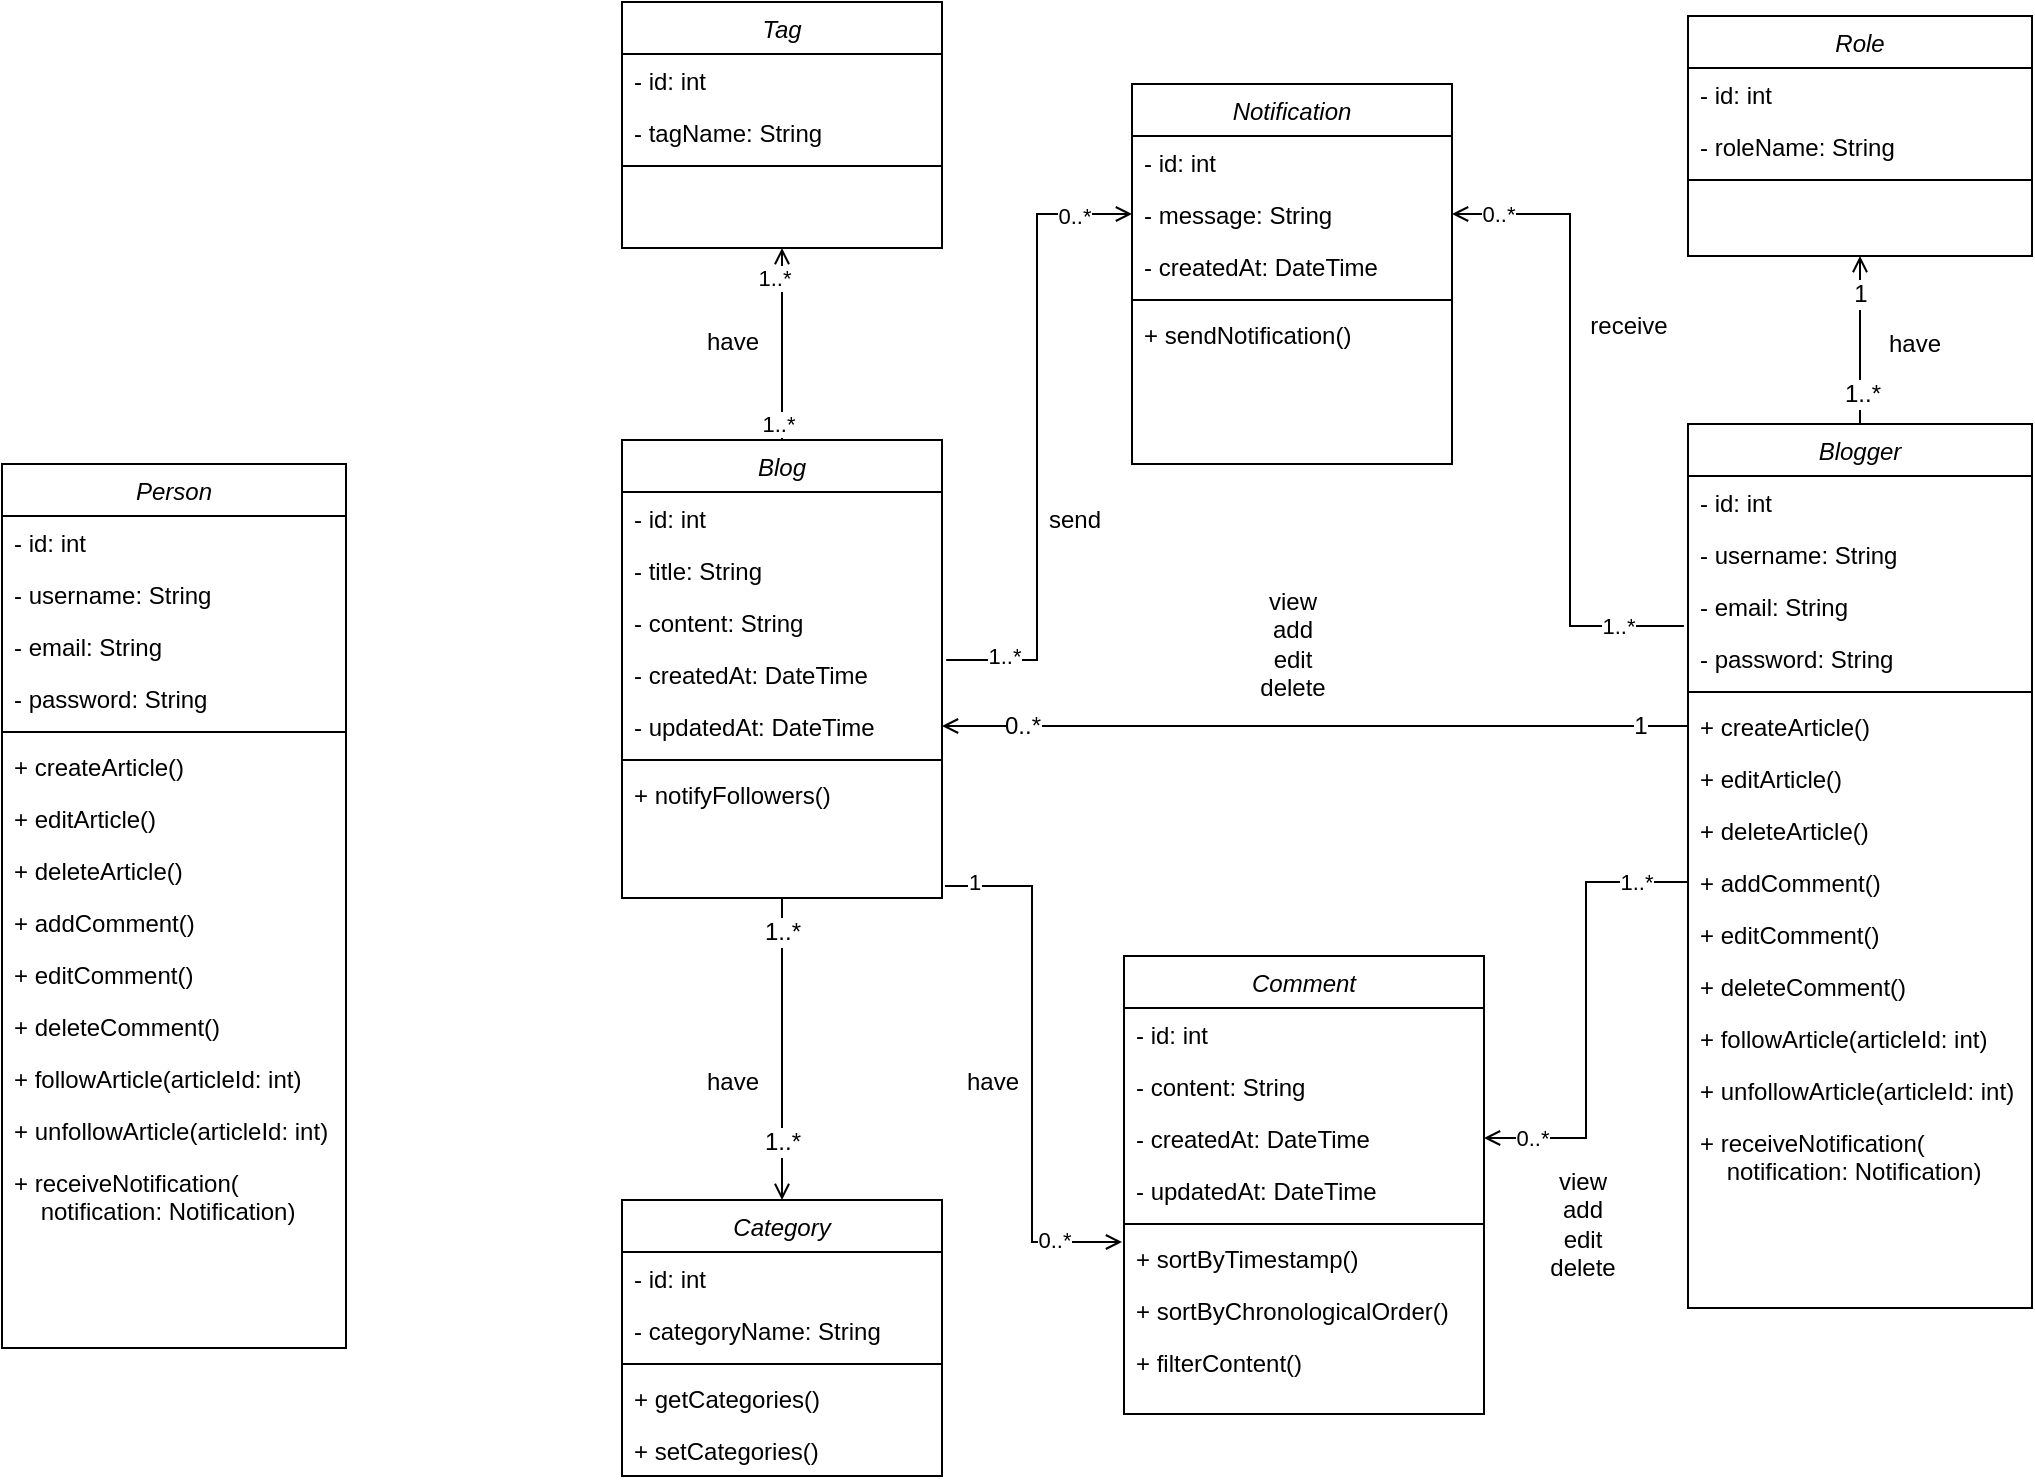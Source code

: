 <mxfile version="24.8.3">
  <diagram id="C5RBs43oDa-KdzZeNtuy" name="Page-1">
    <mxGraphModel dx="2595" dy="903" grid="1" gridSize="10" guides="1" tooltips="1" connect="1" arrows="1" fold="1" page="1" pageScale="1" pageWidth="1169" pageHeight="827" math="0" shadow="0">
      <root>
        <mxCell id="WIyWlLk6GJQsqaUBKTNV-0" />
        <mxCell id="WIyWlLk6GJQsqaUBKTNV-1" parent="WIyWlLk6GJQsqaUBKTNV-0" />
        <mxCell id="Fy5Vtntc7LkFZaJxoZxp-55" value="" style="edgeStyle=orthogonalEdgeStyle;rounded=0;orthogonalLoop=1;jettySize=auto;html=1;endArrow=open;endFill=0;" parent="WIyWlLk6GJQsqaUBKTNV-1" source="zkfFHV4jXpPFQw0GAbJ--0" target="Fy5Vtntc7LkFZaJxoZxp-44" edge="1">
          <mxGeometry relative="1" as="geometry" />
        </mxCell>
        <mxCell id="VkrEDVm7ht7ysy5g14_v-8" value="1..*" style="edgeLabel;html=1;align=center;verticalAlign=middle;resizable=0;points=[];fontSize=12;" parent="Fy5Vtntc7LkFZaJxoZxp-55" vertex="1" connectable="0">
          <mxGeometry x="-0.647" relative="1" as="geometry">
            <mxPoint x="1" as="offset" />
          </mxGeometry>
        </mxCell>
        <mxCell id="VkrEDVm7ht7ysy5g14_v-9" value="1" style="edgeLabel;html=1;align=center;verticalAlign=middle;resizable=0;points=[];fontSize=12;" parent="Fy5Vtntc7LkFZaJxoZxp-55" vertex="1" connectable="0">
          <mxGeometry x="0.5" y="-2" relative="1" as="geometry">
            <mxPoint x="-2" y="-2" as="offset" />
          </mxGeometry>
        </mxCell>
        <mxCell id="zkfFHV4jXpPFQw0GAbJ--0" value="Blogger" style="swimlane;fontStyle=2;align=center;verticalAlign=top;childLayout=stackLayout;horizontal=1;startSize=26;horizontalStack=0;resizeParent=1;resizeLast=0;collapsible=1;marginBottom=0;rounded=0;shadow=0;strokeWidth=1;" parent="WIyWlLk6GJQsqaUBKTNV-1" vertex="1">
          <mxGeometry x="813" y="235" width="172" height="442" as="geometry">
            <mxRectangle x="230" y="140" width="160" height="26" as="alternateBounds" />
          </mxGeometry>
        </mxCell>
        <mxCell id="zkfFHV4jXpPFQw0GAbJ--1" value="- id: int" style="text;align=left;verticalAlign=top;spacingLeft=4;spacingRight=4;overflow=hidden;rotatable=0;points=[[0,0.5],[1,0.5]];portConstraint=eastwest;" parent="zkfFHV4jXpPFQw0GAbJ--0" vertex="1">
          <mxGeometry y="26" width="172" height="26" as="geometry" />
        </mxCell>
        <mxCell id="zkfFHV4jXpPFQw0GAbJ--2" value="- username: String" style="text;align=left;verticalAlign=top;spacingLeft=4;spacingRight=4;overflow=hidden;rotatable=0;points=[[0,0.5],[1,0.5]];portConstraint=eastwest;rounded=0;shadow=0;html=0;" parent="zkfFHV4jXpPFQw0GAbJ--0" vertex="1">
          <mxGeometry y="52" width="172" height="26" as="geometry" />
        </mxCell>
        <mxCell id="zkfFHV4jXpPFQw0GAbJ--3" value="- email: String" style="text;align=left;verticalAlign=top;spacingLeft=4;spacingRight=4;overflow=hidden;rotatable=0;points=[[0,0.5],[1,0.5]];portConstraint=eastwest;rounded=0;shadow=0;html=0;" parent="zkfFHV4jXpPFQw0GAbJ--0" vertex="1">
          <mxGeometry y="78" width="172" height="26" as="geometry" />
        </mxCell>
        <mxCell id="Fy5Vtntc7LkFZaJxoZxp-0" value="- password: String" style="text;align=left;verticalAlign=top;spacingLeft=4;spacingRight=4;overflow=hidden;rotatable=0;points=[[0,0.5],[1,0.5]];portConstraint=eastwest;rounded=0;shadow=0;html=0;" parent="zkfFHV4jXpPFQw0GAbJ--0" vertex="1">
          <mxGeometry y="104" width="172" height="26" as="geometry" />
        </mxCell>
        <mxCell id="zkfFHV4jXpPFQw0GAbJ--4" value="" style="line;html=1;strokeWidth=1;align=left;verticalAlign=middle;spacingTop=-1;spacingLeft=3;spacingRight=3;rotatable=0;labelPosition=right;points=[];portConstraint=eastwest;" parent="zkfFHV4jXpPFQw0GAbJ--0" vertex="1">
          <mxGeometry y="130" width="172" height="8" as="geometry" />
        </mxCell>
        <mxCell id="zkfFHV4jXpPFQw0GAbJ--5" value="+ createArticle()" style="text;align=left;verticalAlign=top;spacingLeft=4;spacingRight=4;overflow=hidden;rotatable=0;points=[[0,0.5],[1,0.5]];portConstraint=eastwest;" parent="zkfFHV4jXpPFQw0GAbJ--0" vertex="1">
          <mxGeometry y="138" width="172" height="26" as="geometry" />
        </mxCell>
        <mxCell id="ijivmtIht17lLCVvvpVq-6" value="+ editArticle()" style="text;align=left;verticalAlign=top;spacingLeft=4;spacingRight=4;overflow=hidden;rotatable=0;points=[[0,0.5],[1,0.5]];portConstraint=eastwest;" parent="zkfFHV4jXpPFQw0GAbJ--0" vertex="1">
          <mxGeometry y="164" width="172" height="26" as="geometry" />
        </mxCell>
        <mxCell id="ijivmtIht17lLCVvvpVq-7" value="+ deleteArticle()" style="text;align=left;verticalAlign=top;spacingLeft=4;spacingRight=4;overflow=hidden;rotatable=0;points=[[0,0.5],[1,0.5]];portConstraint=eastwest;" parent="zkfFHV4jXpPFQw0GAbJ--0" vertex="1">
          <mxGeometry y="190" width="172" height="26" as="geometry" />
        </mxCell>
        <mxCell id="ijivmtIht17lLCVvvpVq-8" value="+ addComment()" style="text;align=left;verticalAlign=top;spacingLeft=4;spacingRight=4;overflow=hidden;rotatable=0;points=[[0,0.5],[1,0.5]];portConstraint=eastwest;" parent="zkfFHV4jXpPFQw0GAbJ--0" vertex="1">
          <mxGeometry y="216" width="172" height="26" as="geometry" />
        </mxCell>
        <mxCell id="ijivmtIht17lLCVvvpVq-9" value="+ editComment()" style="text;align=left;verticalAlign=top;spacingLeft=4;spacingRight=4;overflow=hidden;rotatable=0;points=[[0,0.5],[1,0.5]];portConstraint=eastwest;" parent="zkfFHV4jXpPFQw0GAbJ--0" vertex="1">
          <mxGeometry y="242" width="172" height="26" as="geometry" />
        </mxCell>
        <mxCell id="ijivmtIht17lLCVvvpVq-10" value="+ deleteComment()" style="text;align=left;verticalAlign=top;spacingLeft=4;spacingRight=4;overflow=hidden;rotatable=0;points=[[0,0.5],[1,0.5]];portConstraint=eastwest;" parent="zkfFHV4jXpPFQw0GAbJ--0" vertex="1">
          <mxGeometry y="268" width="172" height="26" as="geometry" />
        </mxCell>
        <mxCell id="VkrEDVm7ht7ysy5g14_v-31" value="+ followArticle(articleId: int)" style="text;align=left;verticalAlign=top;spacingLeft=4;spacingRight=4;overflow=hidden;rotatable=0;points=[[0,0.5],[1,0.5]];portConstraint=eastwest;" parent="zkfFHV4jXpPFQw0GAbJ--0" vertex="1">
          <mxGeometry y="294" width="172" height="26" as="geometry" />
        </mxCell>
        <mxCell id="VkrEDVm7ht7ysy5g14_v-33" value="+ unfollowArticle(articleId: int)" style="text;align=left;verticalAlign=top;spacingLeft=4;spacingRight=4;overflow=hidden;rotatable=0;points=[[0,0.5],[1,0.5]];portConstraint=eastwest;" parent="zkfFHV4jXpPFQw0GAbJ--0" vertex="1">
          <mxGeometry y="320" width="172" height="26" as="geometry" />
        </mxCell>
        <mxCell id="VkrEDVm7ht7ysy5g14_v-30" value="+ receiveNotification(&#xa;    notification: Notification)" style="text;align=left;verticalAlign=top;spacingLeft=4;spacingRight=4;overflow=hidden;rotatable=0;points=[[0,0.5],[1,0.5]];portConstraint=eastwest;" parent="zkfFHV4jXpPFQw0GAbJ--0" vertex="1">
          <mxGeometry y="346" width="172" height="44" as="geometry" />
        </mxCell>
        <mxCell id="Fy5Vtntc7LkFZaJxoZxp-39" value="" style="edgeStyle=orthogonalEdgeStyle;rounded=0;orthogonalLoop=1;jettySize=auto;html=1;endArrow=open;endFill=0;exitX=0.5;exitY=1;exitDx=0;exitDy=0;" parent="WIyWlLk6GJQsqaUBKTNV-1" source="Fy5Vtntc7LkFZaJxoZxp-5" target="Fy5Vtntc7LkFZaJxoZxp-30" edge="1">
          <mxGeometry relative="1" as="geometry">
            <mxPoint x="360" y="511" as="sourcePoint" />
          </mxGeometry>
        </mxCell>
        <mxCell id="VkrEDVm7ht7ysy5g14_v-6" value="1..*" style="edgeLabel;html=1;align=center;verticalAlign=middle;resizable=0;points=[];fontSize=12;" parent="Fy5Vtntc7LkFZaJxoZxp-39" vertex="1" connectable="0">
          <mxGeometry x="-0.775" y="2" relative="1" as="geometry">
            <mxPoint x="-2" as="offset" />
          </mxGeometry>
        </mxCell>
        <mxCell id="VkrEDVm7ht7ysy5g14_v-7" value="1..*" style="edgeLabel;html=1;align=center;verticalAlign=middle;resizable=0;points=[];fontSize=12;" parent="Fy5Vtntc7LkFZaJxoZxp-39" vertex="1" connectable="0">
          <mxGeometry x="0.612" relative="1" as="geometry">
            <mxPoint as="offset" />
          </mxGeometry>
        </mxCell>
        <mxCell id="Fy5Vtntc7LkFZaJxoZxp-5" value="Blog" style="swimlane;fontStyle=2;align=center;verticalAlign=top;childLayout=stackLayout;horizontal=1;startSize=26;horizontalStack=0;resizeParent=1;resizeLast=0;collapsible=1;marginBottom=0;rounded=0;shadow=0;strokeWidth=1;" parent="WIyWlLk6GJQsqaUBKTNV-1" vertex="1">
          <mxGeometry x="280" y="243" width="160" height="229" as="geometry">
            <mxRectangle x="230" y="140" width="160" height="26" as="alternateBounds" />
          </mxGeometry>
        </mxCell>
        <mxCell id="Fy5Vtntc7LkFZaJxoZxp-6" value="- id: int" style="text;align=left;verticalAlign=top;spacingLeft=4;spacingRight=4;overflow=hidden;rotatable=0;points=[[0,0.5],[1,0.5]];portConstraint=eastwest;" parent="Fy5Vtntc7LkFZaJxoZxp-5" vertex="1">
          <mxGeometry y="26" width="160" height="26" as="geometry" />
        </mxCell>
        <mxCell id="Fy5Vtntc7LkFZaJxoZxp-7" value="- title: String" style="text;align=left;verticalAlign=top;spacingLeft=4;spacingRight=4;overflow=hidden;rotatable=0;points=[[0,0.5],[1,0.5]];portConstraint=eastwest;rounded=0;shadow=0;html=0;" parent="Fy5Vtntc7LkFZaJxoZxp-5" vertex="1">
          <mxGeometry y="52" width="160" height="26" as="geometry" />
        </mxCell>
        <mxCell id="Fy5Vtntc7LkFZaJxoZxp-8" value="- content: String" style="text;align=left;verticalAlign=top;spacingLeft=4;spacingRight=4;overflow=hidden;rotatable=0;points=[[0,0.5],[1,0.5]];portConstraint=eastwest;rounded=0;shadow=0;html=0;" parent="Fy5Vtntc7LkFZaJxoZxp-5" vertex="1">
          <mxGeometry y="78" width="160" height="26" as="geometry" />
        </mxCell>
        <mxCell id="Fy5Vtntc7LkFZaJxoZxp-58" value="- createdAt: DateTime" style="text;align=left;verticalAlign=top;spacingLeft=4;spacingRight=4;overflow=hidden;rotatable=0;points=[[0,0.5],[1,0.5]];portConstraint=eastwest;rounded=0;shadow=0;html=0;" parent="Fy5Vtntc7LkFZaJxoZxp-5" vertex="1">
          <mxGeometry y="104" width="160" height="26" as="geometry" />
        </mxCell>
        <mxCell id="Fy5Vtntc7LkFZaJxoZxp-59" value="- updatedAt: DateTime" style="text;align=left;verticalAlign=top;spacingLeft=4;spacingRight=4;overflow=hidden;rotatable=0;points=[[0,0.5],[1,0.5]];portConstraint=eastwest;rounded=0;shadow=0;html=0;" parent="Fy5Vtntc7LkFZaJxoZxp-5" vertex="1">
          <mxGeometry y="130" width="160" height="26" as="geometry" />
        </mxCell>
        <mxCell id="Fy5Vtntc7LkFZaJxoZxp-10" value="" style="line;html=1;strokeWidth=1;align=left;verticalAlign=middle;spacingTop=-1;spacingLeft=3;spacingRight=3;rotatable=0;labelPosition=right;points=[];portConstraint=eastwest;" parent="Fy5Vtntc7LkFZaJxoZxp-5" vertex="1">
          <mxGeometry y="156" width="160" height="8" as="geometry" />
        </mxCell>
        <mxCell id="ijivmtIht17lLCVvvpVq-1" value="+ notifyFollowers()" style="text;align=left;verticalAlign=top;spacingLeft=4;spacingRight=4;overflow=hidden;rotatable=0;points=[[0,0.5],[1,0.5]];portConstraint=eastwest;" parent="Fy5Vtntc7LkFZaJxoZxp-5" vertex="1">
          <mxGeometry y="164" width="160" height="26" as="geometry" />
        </mxCell>
        <mxCell id="Fy5Vtntc7LkFZaJxoZxp-15" value="" style="edgeStyle=orthogonalEdgeStyle;rounded=0;orthogonalLoop=1;jettySize=auto;html=1;endArrow=none;endFill=0;shadow=0;startArrow=open;startFill=0;" parent="WIyWlLk6GJQsqaUBKTNV-1" target="zkfFHV4jXpPFQw0GAbJ--5" edge="1">
          <mxGeometry relative="1" as="geometry">
            <mxPoint x="440" y="386" as="sourcePoint" />
            <Array as="points">
              <mxPoint x="440" y="386" />
            </Array>
          </mxGeometry>
        </mxCell>
        <mxCell id="VkrEDVm7ht7ysy5g14_v-1" value="0..*" style="edgeLabel;html=1;align=center;verticalAlign=middle;resizable=0;points=[];fontSize=12;" parent="Fy5Vtntc7LkFZaJxoZxp-15" vertex="1" connectable="0">
          <mxGeometry x="-0.537" relative="1" as="geometry">
            <mxPoint x="-47" as="offset" />
          </mxGeometry>
        </mxCell>
        <mxCell id="VkrEDVm7ht7ysy5g14_v-2" value="1" style="edgeLabel;html=1;align=center;verticalAlign=middle;resizable=0;points=[];fontSize=12;" parent="Fy5Vtntc7LkFZaJxoZxp-15" vertex="1" connectable="0">
          <mxGeometry x="0.713" relative="1" as="geometry">
            <mxPoint x="29" as="offset" />
          </mxGeometry>
        </mxCell>
        <mxCell id="Fy5Vtntc7LkFZaJxoZxp-20" value="Comment" style="swimlane;fontStyle=2;align=center;verticalAlign=top;childLayout=stackLayout;horizontal=1;startSize=26;horizontalStack=0;resizeParent=1;resizeLast=0;collapsible=1;marginBottom=0;rounded=0;shadow=0;strokeWidth=1;" parent="WIyWlLk6GJQsqaUBKTNV-1" vertex="1">
          <mxGeometry x="531" y="501" width="180" height="229" as="geometry">
            <mxRectangle x="230" y="140" width="160" height="26" as="alternateBounds" />
          </mxGeometry>
        </mxCell>
        <mxCell id="Fy5Vtntc7LkFZaJxoZxp-42" value="- id: int" style="text;align=left;verticalAlign=top;spacingLeft=4;spacingRight=4;overflow=hidden;rotatable=0;points=[[0,0.5],[1,0.5]];portConstraint=eastwest;" parent="Fy5Vtntc7LkFZaJxoZxp-20" vertex="1">
          <mxGeometry y="26" width="180" height="26" as="geometry" />
        </mxCell>
        <mxCell id="Fy5Vtntc7LkFZaJxoZxp-23" value="- content: String" style="text;align=left;verticalAlign=top;spacingLeft=4;spacingRight=4;overflow=hidden;rotatable=0;points=[[0,0.5],[1,0.5]];portConstraint=eastwest;rounded=0;shadow=0;html=0;" parent="Fy5Vtntc7LkFZaJxoZxp-20" vertex="1">
          <mxGeometry y="52" width="180" height="26" as="geometry" />
        </mxCell>
        <mxCell id="Fy5Vtntc7LkFZaJxoZxp-41" value="- createdAt: DateTime" style="text;align=left;verticalAlign=top;spacingLeft=4;spacingRight=4;overflow=hidden;rotatable=0;points=[[0,0.5],[1,0.5]];portConstraint=eastwest;rounded=0;shadow=0;html=0;" parent="Fy5Vtntc7LkFZaJxoZxp-20" vertex="1">
          <mxGeometry y="78" width="180" height="26" as="geometry" />
        </mxCell>
        <mxCell id="Fy5Vtntc7LkFZaJxoZxp-25" value="- updatedAt: DateTime" style="text;align=left;verticalAlign=top;spacingLeft=4;spacingRight=4;overflow=hidden;rotatable=0;points=[[0,0.5],[1,0.5]];portConstraint=eastwest;rounded=0;shadow=0;html=0;" parent="Fy5Vtntc7LkFZaJxoZxp-20" vertex="1">
          <mxGeometry y="104" width="180" height="26" as="geometry" />
        </mxCell>
        <mxCell id="Fy5Vtntc7LkFZaJxoZxp-27" value="" style="line;html=1;strokeWidth=1;align=left;verticalAlign=middle;spacingTop=-1;spacingLeft=3;spacingRight=3;rotatable=0;labelPosition=right;points=[];portConstraint=eastwest;" parent="Fy5Vtntc7LkFZaJxoZxp-20" vertex="1">
          <mxGeometry y="130" width="180" height="8" as="geometry" />
        </mxCell>
        <mxCell id="VkrEDVm7ht7ysy5g14_v-22" value="+ sortByTimestamp()" style="text;align=left;verticalAlign=top;spacingLeft=4;spacingRight=4;overflow=hidden;rotatable=0;points=[[0,0.5],[1,0.5]];portConstraint=eastwest;" parent="Fy5Vtntc7LkFZaJxoZxp-20" vertex="1">
          <mxGeometry y="138" width="180" height="26" as="geometry" />
        </mxCell>
        <mxCell id="VkrEDVm7ht7ysy5g14_v-42" value="+ sortByChronologicalOrder()" style="text;align=left;verticalAlign=top;spacingLeft=4;spacingRight=4;overflow=hidden;rotatable=0;points=[[0,0.5],[1,0.5]];portConstraint=eastwest;" parent="Fy5Vtntc7LkFZaJxoZxp-20" vertex="1">
          <mxGeometry y="164" width="180" height="26" as="geometry" />
        </mxCell>
        <mxCell id="Fy5Vtntc7LkFZaJxoZxp-28" value="+ filterContent()" style="text;align=left;verticalAlign=top;spacingLeft=4;spacingRight=4;overflow=hidden;rotatable=0;points=[[0,0.5],[1,0.5]];portConstraint=eastwest;" parent="Fy5Vtntc7LkFZaJxoZxp-20" vertex="1">
          <mxGeometry y="190" width="180" height="26" as="geometry" />
        </mxCell>
        <mxCell id="Fy5Vtntc7LkFZaJxoZxp-30" value="Category" style="swimlane;fontStyle=2;align=center;verticalAlign=top;childLayout=stackLayout;horizontal=1;startSize=26;horizontalStack=0;resizeParent=1;resizeLast=0;collapsible=1;marginBottom=0;rounded=0;shadow=0;strokeWidth=1;" parent="WIyWlLk6GJQsqaUBKTNV-1" vertex="1">
          <mxGeometry x="280" y="623" width="160" height="138" as="geometry">
            <mxRectangle x="230" y="140" width="160" height="26" as="alternateBounds" />
          </mxGeometry>
        </mxCell>
        <mxCell id="Fy5Vtntc7LkFZaJxoZxp-31" value="- id: int" style="text;align=left;verticalAlign=top;spacingLeft=4;spacingRight=4;overflow=hidden;rotatable=0;points=[[0,0.5],[1,0.5]];portConstraint=eastwest;" parent="Fy5Vtntc7LkFZaJxoZxp-30" vertex="1">
          <mxGeometry y="26" width="160" height="26" as="geometry" />
        </mxCell>
        <mxCell id="Fy5Vtntc7LkFZaJxoZxp-32" value="- categoryName: String" style="text;align=left;verticalAlign=top;spacingLeft=4;spacingRight=4;overflow=hidden;rotatable=0;points=[[0,0.5],[1,0.5]];portConstraint=eastwest;rounded=0;shadow=0;html=0;" parent="Fy5Vtntc7LkFZaJxoZxp-30" vertex="1">
          <mxGeometry y="52" width="160" height="26" as="geometry" />
        </mxCell>
        <mxCell id="Fy5Vtntc7LkFZaJxoZxp-37" value="" style="line;html=1;strokeWidth=1;align=left;verticalAlign=middle;spacingTop=-1;spacingLeft=3;spacingRight=3;rotatable=0;labelPosition=right;points=[];portConstraint=eastwest;" parent="Fy5Vtntc7LkFZaJxoZxp-30" vertex="1">
          <mxGeometry y="78" width="160" height="8" as="geometry" />
        </mxCell>
        <mxCell id="Fy5Vtntc7LkFZaJxoZxp-38" value="+ getCategories()" style="text;align=left;verticalAlign=top;spacingLeft=4;spacingRight=4;overflow=hidden;rotatable=0;points=[[0,0.5],[1,0.5]];portConstraint=eastwest;" parent="Fy5Vtntc7LkFZaJxoZxp-30" vertex="1">
          <mxGeometry y="86" width="160" height="26" as="geometry" />
        </mxCell>
        <mxCell id="Fy5Vtntc7LkFZaJxoZxp-60" value="+ setCategories()" style="text;align=left;verticalAlign=top;spacingLeft=4;spacingRight=4;overflow=hidden;rotatable=0;points=[[0,0.5],[1,0.5]];portConstraint=eastwest;" parent="Fy5Vtntc7LkFZaJxoZxp-30" vertex="1">
          <mxGeometry y="112" width="160" height="26" as="geometry" />
        </mxCell>
        <mxCell id="Fy5Vtntc7LkFZaJxoZxp-44" value="Role" style="swimlane;fontStyle=2;align=center;verticalAlign=top;childLayout=stackLayout;horizontal=1;startSize=26;horizontalStack=0;resizeParent=1;resizeLast=0;collapsible=1;marginBottom=0;rounded=0;shadow=0;strokeWidth=1;" parent="WIyWlLk6GJQsqaUBKTNV-1" vertex="1">
          <mxGeometry x="813" y="31" width="172" height="120" as="geometry">
            <mxRectangle x="230" y="140" width="160" height="26" as="alternateBounds" />
          </mxGeometry>
        </mxCell>
        <mxCell id="Fy5Vtntc7LkFZaJxoZxp-45" value="- id: int" style="text;align=left;verticalAlign=top;spacingLeft=4;spacingRight=4;overflow=hidden;rotatable=0;points=[[0,0.5],[1,0.5]];portConstraint=eastwest;" parent="Fy5Vtntc7LkFZaJxoZxp-44" vertex="1">
          <mxGeometry y="26" width="172" height="26" as="geometry" />
        </mxCell>
        <mxCell id="Fy5Vtntc7LkFZaJxoZxp-46" value="- roleName: String" style="text;align=left;verticalAlign=top;spacingLeft=4;spacingRight=4;overflow=hidden;rotatable=0;points=[[0,0.5],[1,0.5]];portConstraint=eastwest;rounded=0;shadow=0;html=0;" parent="Fy5Vtntc7LkFZaJxoZxp-44" vertex="1">
          <mxGeometry y="52" width="172" height="26" as="geometry" />
        </mxCell>
        <mxCell id="Fy5Vtntc7LkFZaJxoZxp-50" value="" style="line;html=1;strokeWidth=1;align=left;verticalAlign=middle;spacingTop=-1;spacingLeft=3;spacingRight=3;rotatable=0;labelPosition=right;points=[];portConstraint=eastwest;" parent="Fy5Vtntc7LkFZaJxoZxp-44" vertex="1">
          <mxGeometry y="78" width="172" height="8" as="geometry" />
        </mxCell>
        <mxCell id="VkrEDVm7ht7ysy5g14_v-43" value="Notification" style="swimlane;fontStyle=2;align=center;verticalAlign=top;childLayout=stackLayout;horizontal=1;startSize=26;horizontalStack=0;resizeParent=1;resizeLast=0;collapsible=1;marginBottom=0;rounded=0;shadow=0;strokeWidth=1;" parent="WIyWlLk6GJQsqaUBKTNV-1" vertex="1">
          <mxGeometry x="535" y="65" width="160" height="190" as="geometry">
            <mxRectangle x="230" y="140" width="160" height="26" as="alternateBounds" />
          </mxGeometry>
        </mxCell>
        <mxCell id="VkrEDVm7ht7ysy5g14_v-44" value="- id: int" style="text;align=left;verticalAlign=top;spacingLeft=4;spacingRight=4;overflow=hidden;rotatable=0;points=[[0,0.5],[1,0.5]];portConstraint=eastwest;" parent="VkrEDVm7ht7ysy5g14_v-43" vertex="1">
          <mxGeometry y="26" width="160" height="26" as="geometry" />
        </mxCell>
        <mxCell id="VkrEDVm7ht7ysy5g14_v-50" value="- message: String" style="text;align=left;verticalAlign=top;spacingLeft=4;spacingRight=4;overflow=hidden;rotatable=0;points=[[0,0.5],[1,0.5]];portConstraint=eastwest;rounded=0;shadow=0;html=0;" parent="VkrEDVm7ht7ysy5g14_v-43" vertex="1">
          <mxGeometry y="52" width="160" height="26" as="geometry" />
        </mxCell>
        <mxCell id="ijivmtIht17lLCVvvpVq-2" value="- createdAt: DateTime" style="text;align=left;verticalAlign=top;spacingLeft=4;spacingRight=4;overflow=hidden;rotatable=0;points=[[0,0.5],[1,0.5]];portConstraint=eastwest;rounded=0;shadow=0;html=0;" parent="VkrEDVm7ht7ysy5g14_v-43" vertex="1">
          <mxGeometry y="78" width="160" height="26" as="geometry" />
        </mxCell>
        <mxCell id="VkrEDVm7ht7ysy5g14_v-46" value="" style="line;html=1;strokeWidth=1;align=left;verticalAlign=middle;spacingTop=-1;spacingLeft=3;spacingRight=3;rotatable=0;labelPosition=right;points=[];portConstraint=eastwest;" parent="VkrEDVm7ht7ysy5g14_v-43" vertex="1">
          <mxGeometry y="104" width="160" height="8" as="geometry" />
        </mxCell>
        <mxCell id="VkrEDVm7ht7ysy5g14_v-47" value="+ sendNotification()" style="text;align=left;verticalAlign=top;spacingLeft=4;spacingRight=4;overflow=hidden;rotatable=0;points=[[0,0.5],[1,0.5]];portConstraint=eastwest;" parent="VkrEDVm7ht7ysy5g14_v-43" vertex="1">
          <mxGeometry y="112" width="160" height="26" as="geometry" />
        </mxCell>
        <mxCell id="rZtjO3YJSUvI5ygqMTqo-1" value="Tag" style="swimlane;fontStyle=2;align=center;verticalAlign=top;childLayout=stackLayout;horizontal=1;startSize=26;horizontalStack=0;resizeParent=1;resizeLast=0;collapsible=1;marginBottom=0;rounded=0;shadow=0;strokeWidth=1;" parent="WIyWlLk6GJQsqaUBKTNV-1" vertex="1">
          <mxGeometry x="280" y="24" width="160" height="123" as="geometry">
            <mxRectangle x="230" y="140" width="160" height="26" as="alternateBounds" />
          </mxGeometry>
        </mxCell>
        <mxCell id="rZtjO3YJSUvI5ygqMTqo-2" value="- id: int" style="text;align=left;verticalAlign=top;spacingLeft=4;spacingRight=4;overflow=hidden;rotatable=0;points=[[0,0.5],[1,0.5]];portConstraint=eastwest;" parent="rZtjO3YJSUvI5ygqMTqo-1" vertex="1">
          <mxGeometry y="26" width="160" height="26" as="geometry" />
        </mxCell>
        <mxCell id="ijivmtIht17lLCVvvpVq-15" value="- tagName: String" style="text;align=left;verticalAlign=top;spacingLeft=4;spacingRight=4;overflow=hidden;rotatable=0;points=[[0,0.5],[1,0.5]];portConstraint=eastwest;rounded=0;shadow=0;html=0;" parent="rZtjO3YJSUvI5ygqMTqo-1" vertex="1">
          <mxGeometry y="52" width="160" height="26" as="geometry" />
        </mxCell>
        <mxCell id="rZtjO3YJSUvI5ygqMTqo-4" value="" style="line;html=1;strokeWidth=1;align=left;verticalAlign=middle;spacingTop=-1;spacingLeft=3;spacingRight=3;rotatable=0;labelPosition=right;points=[];portConstraint=eastwest;" parent="rZtjO3YJSUvI5ygqMTqo-1" vertex="1">
          <mxGeometry y="78" width="160" height="8" as="geometry" />
        </mxCell>
        <mxCell id="ijivmtIht17lLCVvvpVq-3" value="view&lt;div&gt;add&lt;br&gt;edit&lt;br&gt;&lt;div&gt;delete&lt;/div&gt;&lt;/div&gt;" style="text;html=1;align=center;verticalAlign=middle;resizable=0;points=[];autosize=1;strokeColor=none;fillColor=none;" parent="WIyWlLk6GJQsqaUBKTNV-1" vertex="1">
          <mxGeometry x="585" y="310" width="60" height="70" as="geometry" />
        </mxCell>
        <mxCell id="ijivmtIht17lLCVvvpVq-11" value="" style="edgeStyle=orthogonalEdgeStyle;rounded=0;orthogonalLoop=1;jettySize=auto;html=1;endArrow=open;endFill=0;" parent="WIyWlLk6GJQsqaUBKTNV-1" source="ijivmtIht17lLCVvvpVq-8" target="Fy5Vtntc7LkFZaJxoZxp-41" edge="1">
          <mxGeometry relative="1" as="geometry" />
        </mxCell>
        <mxCell id="ijivmtIht17lLCVvvpVq-12" value="1..*" style="edgeLabel;html=1;align=center;verticalAlign=middle;resizable=0;points=[];" parent="ijivmtIht17lLCVvvpVq-11" vertex="1" connectable="0">
          <mxGeometry x="-0.723" relative="1" as="geometry">
            <mxPoint x="6" as="offset" />
          </mxGeometry>
        </mxCell>
        <mxCell id="ijivmtIht17lLCVvvpVq-13" value="0..*" style="edgeLabel;html=1;align=center;verticalAlign=middle;resizable=0;points=[];" parent="ijivmtIht17lLCVvvpVq-11" vertex="1" connectable="0">
          <mxGeometry x="0.677" y="-2" relative="1" as="geometry">
            <mxPoint x="-13" y="2" as="offset" />
          </mxGeometry>
        </mxCell>
        <mxCell id="ijivmtIht17lLCVvvpVq-14" value="view&lt;div&gt;add&lt;/div&gt;&lt;div&gt;edit&lt;br&gt;&lt;div&gt;delete&lt;/div&gt;&lt;/div&gt;" style="text;html=1;align=center;verticalAlign=middle;resizable=0;points=[];autosize=1;strokeColor=none;fillColor=none;" parent="WIyWlLk6GJQsqaUBKTNV-1" vertex="1">
          <mxGeometry x="730" y="600" width="60" height="70" as="geometry" />
        </mxCell>
        <mxCell id="ijivmtIht17lLCVvvpVq-16" value="have" style="text;html=1;align=center;verticalAlign=middle;resizable=0;points=[];autosize=1;strokeColor=none;fillColor=none;" parent="WIyWlLk6GJQsqaUBKTNV-1" vertex="1">
          <mxGeometry x="901" y="180" width="50" height="30" as="geometry" />
        </mxCell>
        <mxCell id="ijivmtIht17lLCVvvpVq-17" value="have" style="text;html=1;align=center;verticalAlign=middle;resizable=0;points=[];autosize=1;strokeColor=none;fillColor=none;" parent="WIyWlLk6GJQsqaUBKTNV-1" vertex="1">
          <mxGeometry x="310" y="549" width="50" height="30" as="geometry" />
        </mxCell>
        <mxCell id="ijivmtIht17lLCVvvpVq-18" value="" style="edgeStyle=orthogonalEdgeStyle;rounded=0;orthogonalLoop=1;jettySize=auto;html=1;endArrow=open;endFill=0;exitX=1.013;exitY=0.231;exitDx=0;exitDy=0;exitPerimeter=0;" parent="WIyWlLk6GJQsqaUBKTNV-1" source="Fy5Vtntc7LkFZaJxoZxp-58" target="VkrEDVm7ht7ysy5g14_v-50" edge="1">
          <mxGeometry relative="1" as="geometry" />
        </mxCell>
        <mxCell id="ijivmtIht17lLCVvvpVq-22" value="0..*" style="edgeLabel;html=1;align=center;verticalAlign=middle;resizable=0;points=[];" parent="ijivmtIht17lLCVvvpVq-18" vertex="1" connectable="0">
          <mxGeometry x="0.682" y="2" relative="1" as="geometry">
            <mxPoint x="20" y="-2" as="offset" />
          </mxGeometry>
        </mxCell>
        <mxCell id="ijivmtIht17lLCVvvpVq-23" value="1..*" style="edgeLabel;html=1;align=center;verticalAlign=middle;resizable=0;points=[];" parent="ijivmtIht17lLCVvvpVq-18" vertex="1" connectable="0">
          <mxGeometry x="-0.803" y="1" relative="1" as="geometry">
            <mxPoint x="-2" y="-1" as="offset" />
          </mxGeometry>
        </mxCell>
        <mxCell id="ijivmtIht17lLCVvvpVq-19" value="send" style="text;html=1;align=center;verticalAlign=middle;resizable=0;points=[];autosize=1;strokeColor=none;fillColor=none;" parent="WIyWlLk6GJQsqaUBKTNV-1" vertex="1">
          <mxGeometry x="481" y="268" width="50" height="30" as="geometry" />
        </mxCell>
        <mxCell id="ijivmtIht17lLCVvvpVq-25" value="" style="edgeStyle=orthogonalEdgeStyle;rounded=0;orthogonalLoop=1;jettySize=auto;html=1;endArrow=open;endFill=0;exitX=0.5;exitY=0;exitDx=0;exitDy=0;entryX=0.5;entryY=1;entryDx=0;entryDy=0;" parent="WIyWlLk6GJQsqaUBKTNV-1" source="Fy5Vtntc7LkFZaJxoZxp-5" target="rZtjO3YJSUvI5ygqMTqo-1" edge="1">
          <mxGeometry relative="1" as="geometry" />
        </mxCell>
        <mxCell id="ijivmtIht17lLCVvvpVq-27" value="1..*" style="edgeLabel;html=1;align=center;verticalAlign=middle;resizable=0;points=[];" parent="ijivmtIht17lLCVvvpVq-25" vertex="1" connectable="0">
          <mxGeometry x="0.65" y="3" relative="1" as="geometry">
            <mxPoint x="-1" y="-2" as="offset" />
          </mxGeometry>
        </mxCell>
        <mxCell id="ijivmtIht17lLCVvvpVq-28" value="1..*" style="edgeLabel;html=1;align=center;verticalAlign=middle;resizable=0;points=[];" parent="ijivmtIht17lLCVvvpVq-25" vertex="1" connectable="0">
          <mxGeometry x="-0.818" relative="1" as="geometry">
            <mxPoint x="-2" as="offset" />
          </mxGeometry>
        </mxCell>
        <mxCell id="ijivmtIht17lLCVvvpVq-26" value="have" style="text;html=1;align=center;verticalAlign=middle;resizable=0;points=[];autosize=1;strokeColor=none;fillColor=none;" parent="WIyWlLk6GJQsqaUBKTNV-1" vertex="1">
          <mxGeometry x="310" y="179" width="50" height="30" as="geometry" />
        </mxCell>
        <mxCell id="EHvEjA2cSxt8Rld1GDTW-2" value="" style="edgeStyle=orthogonalEdgeStyle;rounded=0;orthogonalLoop=1;jettySize=auto;html=1;endArrow=open;endFill=0;exitX=-0.012;exitY=-0.115;exitDx=0;exitDy=0;exitPerimeter=0;startArrow=none;startFill=0;entryX=1;entryY=0.5;entryDx=0;entryDy=0;" parent="WIyWlLk6GJQsqaUBKTNV-1" source="Fy5Vtntc7LkFZaJxoZxp-0" target="VkrEDVm7ht7ysy5g14_v-50" edge="1">
          <mxGeometry relative="1" as="geometry">
            <mxPoint x="665" y="326" as="sourcePoint" />
            <mxPoint x="720" y="130" as="targetPoint" />
          </mxGeometry>
        </mxCell>
        <mxCell id="EHvEjA2cSxt8Rld1GDTW-4" value="1..*" style="edgeLabel;html=1;align=center;verticalAlign=middle;resizable=0;points=[];" parent="EHvEjA2cSxt8Rld1GDTW-2" vertex="1" connectable="0">
          <mxGeometry x="-0.803" y="1" relative="1" as="geometry">
            <mxPoint x="-2" y="-1" as="offset" />
          </mxGeometry>
        </mxCell>
        <mxCell id="EHvEjA2cSxt8Rld1GDTW-5" value="receive" style="text;html=1;align=center;verticalAlign=middle;resizable=0;points=[];autosize=1;strokeColor=none;fillColor=none;" parent="WIyWlLk6GJQsqaUBKTNV-1" vertex="1">
          <mxGeometry x="753" y="171" width="60" height="30" as="geometry" />
        </mxCell>
        <mxCell id="EHvEjA2cSxt8Rld1GDTW-6" value="0..*" style="edgeLabel;html=1;align=center;verticalAlign=middle;resizable=0;points=[];" parent="WIyWlLk6GJQsqaUBKTNV-1" vertex="1" connectable="0">
          <mxGeometry x="797.996" y="282.995" as="geometry">
            <mxPoint x="-80" y="-153" as="offset" />
          </mxGeometry>
        </mxCell>
        <mxCell id="EHvEjA2cSxt8Rld1GDTW-8" value="" style="edgeStyle=orthogonalEdgeStyle;rounded=0;orthogonalLoop=1;jettySize=auto;html=1;endArrow=open;endFill=0;exitX=1.013;exitY=0.231;exitDx=0;exitDy=0;exitPerimeter=0;" parent="WIyWlLk6GJQsqaUBKTNV-1" edge="1">
          <mxGeometry relative="1" as="geometry">
            <mxPoint x="441.5" y="466" as="sourcePoint" />
            <mxPoint x="530" y="644" as="targetPoint" />
            <Array as="points">
              <mxPoint x="485" y="466" />
              <mxPoint x="485" y="644" />
            </Array>
          </mxGeometry>
        </mxCell>
        <mxCell id="EHvEjA2cSxt8Rld1GDTW-9" value="0..*" style="edgeLabel;html=1;align=center;verticalAlign=middle;resizable=0;points=[];" parent="EHvEjA2cSxt8Rld1GDTW-8" vertex="1" connectable="0">
          <mxGeometry x="0.682" y="2" relative="1" as="geometry">
            <mxPoint x="8" y="1" as="offset" />
          </mxGeometry>
        </mxCell>
        <mxCell id="EHvEjA2cSxt8Rld1GDTW-10" value="1" style="edgeLabel;html=1;align=center;verticalAlign=middle;resizable=0;points=[];" parent="EHvEjA2cSxt8Rld1GDTW-8" vertex="1" connectable="0">
          <mxGeometry x="-0.803" y="1" relative="1" as="geometry">
            <mxPoint x="-12" y="-1" as="offset" />
          </mxGeometry>
        </mxCell>
        <mxCell id="EHvEjA2cSxt8Rld1GDTW-11" value="have" style="text;html=1;align=center;verticalAlign=middle;resizable=0;points=[];autosize=1;strokeColor=none;fillColor=none;" parent="WIyWlLk6GJQsqaUBKTNV-1" vertex="1">
          <mxGeometry x="440" y="549" width="50" height="30" as="geometry" />
        </mxCell>
        <mxCell id="hnIC4Q463HWdTy_1KcrE-0" value="Person" style="swimlane;fontStyle=2;align=center;verticalAlign=top;childLayout=stackLayout;horizontal=1;startSize=26;horizontalStack=0;resizeParent=1;resizeLast=0;collapsible=1;marginBottom=0;rounded=0;shadow=0;strokeWidth=1;" vertex="1" parent="WIyWlLk6GJQsqaUBKTNV-1">
          <mxGeometry x="-30" y="255" width="172" height="442" as="geometry">
            <mxRectangle x="230" y="140" width="160" height="26" as="alternateBounds" />
          </mxGeometry>
        </mxCell>
        <mxCell id="hnIC4Q463HWdTy_1KcrE-1" value="- id: int" style="text;align=left;verticalAlign=top;spacingLeft=4;spacingRight=4;overflow=hidden;rotatable=0;points=[[0,0.5],[1,0.5]];portConstraint=eastwest;" vertex="1" parent="hnIC4Q463HWdTy_1KcrE-0">
          <mxGeometry y="26" width="172" height="26" as="geometry" />
        </mxCell>
        <mxCell id="hnIC4Q463HWdTy_1KcrE-2" value="- username: String" style="text;align=left;verticalAlign=top;spacingLeft=4;spacingRight=4;overflow=hidden;rotatable=0;points=[[0,0.5],[1,0.5]];portConstraint=eastwest;rounded=0;shadow=0;html=0;" vertex="1" parent="hnIC4Q463HWdTy_1KcrE-0">
          <mxGeometry y="52" width="172" height="26" as="geometry" />
        </mxCell>
        <mxCell id="hnIC4Q463HWdTy_1KcrE-3" value="- email: String" style="text;align=left;verticalAlign=top;spacingLeft=4;spacingRight=4;overflow=hidden;rotatable=0;points=[[0,0.5],[1,0.5]];portConstraint=eastwest;rounded=0;shadow=0;html=0;" vertex="1" parent="hnIC4Q463HWdTy_1KcrE-0">
          <mxGeometry y="78" width="172" height="26" as="geometry" />
        </mxCell>
        <mxCell id="hnIC4Q463HWdTy_1KcrE-4" value="- password: String" style="text;align=left;verticalAlign=top;spacingLeft=4;spacingRight=4;overflow=hidden;rotatable=0;points=[[0,0.5],[1,0.5]];portConstraint=eastwest;rounded=0;shadow=0;html=0;" vertex="1" parent="hnIC4Q463HWdTy_1KcrE-0">
          <mxGeometry y="104" width="172" height="26" as="geometry" />
        </mxCell>
        <mxCell id="hnIC4Q463HWdTy_1KcrE-5" value="" style="line;html=1;strokeWidth=1;align=left;verticalAlign=middle;spacingTop=-1;spacingLeft=3;spacingRight=3;rotatable=0;labelPosition=right;points=[];portConstraint=eastwest;" vertex="1" parent="hnIC4Q463HWdTy_1KcrE-0">
          <mxGeometry y="130" width="172" height="8" as="geometry" />
        </mxCell>
        <mxCell id="hnIC4Q463HWdTy_1KcrE-6" value="+ createArticle()" style="text;align=left;verticalAlign=top;spacingLeft=4;spacingRight=4;overflow=hidden;rotatable=0;points=[[0,0.5],[1,0.5]];portConstraint=eastwest;" vertex="1" parent="hnIC4Q463HWdTy_1KcrE-0">
          <mxGeometry y="138" width="172" height="26" as="geometry" />
        </mxCell>
        <mxCell id="hnIC4Q463HWdTy_1KcrE-7" value="+ editArticle()" style="text;align=left;verticalAlign=top;spacingLeft=4;spacingRight=4;overflow=hidden;rotatable=0;points=[[0,0.5],[1,0.5]];portConstraint=eastwest;" vertex="1" parent="hnIC4Q463HWdTy_1KcrE-0">
          <mxGeometry y="164" width="172" height="26" as="geometry" />
        </mxCell>
        <mxCell id="hnIC4Q463HWdTy_1KcrE-8" value="+ deleteArticle()" style="text;align=left;verticalAlign=top;spacingLeft=4;spacingRight=4;overflow=hidden;rotatable=0;points=[[0,0.5],[1,0.5]];portConstraint=eastwest;" vertex="1" parent="hnIC4Q463HWdTy_1KcrE-0">
          <mxGeometry y="190" width="172" height="26" as="geometry" />
        </mxCell>
        <mxCell id="hnIC4Q463HWdTy_1KcrE-9" value="+ addComment()" style="text;align=left;verticalAlign=top;spacingLeft=4;spacingRight=4;overflow=hidden;rotatable=0;points=[[0,0.5],[1,0.5]];portConstraint=eastwest;" vertex="1" parent="hnIC4Q463HWdTy_1KcrE-0">
          <mxGeometry y="216" width="172" height="26" as="geometry" />
        </mxCell>
        <mxCell id="hnIC4Q463HWdTy_1KcrE-10" value="+ editComment()" style="text;align=left;verticalAlign=top;spacingLeft=4;spacingRight=4;overflow=hidden;rotatable=0;points=[[0,0.5],[1,0.5]];portConstraint=eastwest;" vertex="1" parent="hnIC4Q463HWdTy_1KcrE-0">
          <mxGeometry y="242" width="172" height="26" as="geometry" />
        </mxCell>
        <mxCell id="hnIC4Q463HWdTy_1KcrE-11" value="+ deleteComment()" style="text;align=left;verticalAlign=top;spacingLeft=4;spacingRight=4;overflow=hidden;rotatable=0;points=[[0,0.5],[1,0.5]];portConstraint=eastwest;" vertex="1" parent="hnIC4Q463HWdTy_1KcrE-0">
          <mxGeometry y="268" width="172" height="26" as="geometry" />
        </mxCell>
        <mxCell id="hnIC4Q463HWdTy_1KcrE-12" value="+ followArticle(articleId: int)" style="text;align=left;verticalAlign=top;spacingLeft=4;spacingRight=4;overflow=hidden;rotatable=0;points=[[0,0.5],[1,0.5]];portConstraint=eastwest;" vertex="1" parent="hnIC4Q463HWdTy_1KcrE-0">
          <mxGeometry y="294" width="172" height="26" as="geometry" />
        </mxCell>
        <mxCell id="hnIC4Q463HWdTy_1KcrE-13" value="+ unfollowArticle(articleId: int)" style="text;align=left;verticalAlign=top;spacingLeft=4;spacingRight=4;overflow=hidden;rotatable=0;points=[[0,0.5],[1,0.5]];portConstraint=eastwest;" vertex="1" parent="hnIC4Q463HWdTy_1KcrE-0">
          <mxGeometry y="320" width="172" height="26" as="geometry" />
        </mxCell>
        <mxCell id="hnIC4Q463HWdTy_1KcrE-14" value="+ receiveNotification(&#xa;    notification: Notification)" style="text;align=left;verticalAlign=top;spacingLeft=4;spacingRight=4;overflow=hidden;rotatable=0;points=[[0,0.5],[1,0.5]];portConstraint=eastwest;" vertex="1" parent="hnIC4Q463HWdTy_1KcrE-0">
          <mxGeometry y="346" width="172" height="44" as="geometry" />
        </mxCell>
      </root>
    </mxGraphModel>
  </diagram>
</mxfile>
